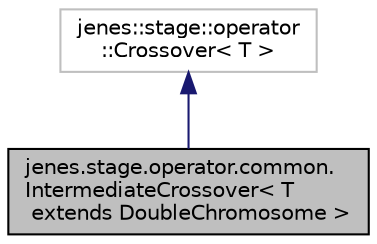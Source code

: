 digraph "jenes.stage.operator.common.IntermediateCrossover&lt; T extends DoubleChromosome &gt;"
{
  edge [fontname="Helvetica",fontsize="10",labelfontname="Helvetica",labelfontsize="10"];
  node [fontname="Helvetica",fontsize="10",shape=record];
  Node1 [label="jenes.stage.operator.common.\lIntermediateCrossover\< T\l extends DoubleChromosome \>",height=0.2,width=0.4,color="black", fillcolor="grey75", style="filled" fontcolor="black"];
  Node2 -> Node1 [dir="back",color="midnightblue",fontsize="10",style="solid",fontname="Helvetica"];
  Node2 [label="jenes::stage::operator\l::Crossover\< T \>",height=0.2,width=0.4,color="grey75", fillcolor="white", style="filled"];
}
